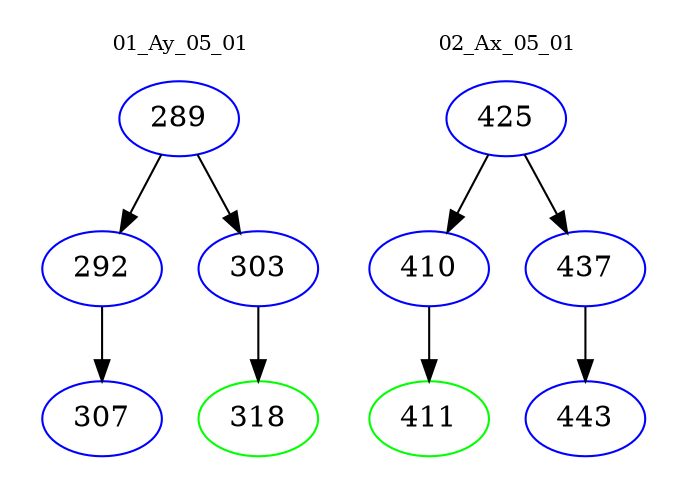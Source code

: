 digraph{
subgraph cluster_0 {
color = white
label = "01_Ay_05_01";
fontsize=10;
T0_289 [label="289", color="blue"]
T0_289 -> T0_292 [color="black"]
T0_292 [label="292", color="blue"]
T0_292 -> T0_307 [color="black"]
T0_307 [label="307", color="blue"]
T0_289 -> T0_303 [color="black"]
T0_303 [label="303", color="blue"]
T0_303 -> T0_318 [color="black"]
T0_318 [label="318", color="green"]
}
subgraph cluster_1 {
color = white
label = "02_Ax_05_01";
fontsize=10;
T1_425 [label="425", color="blue"]
T1_425 -> T1_410 [color="black"]
T1_410 [label="410", color="blue"]
T1_410 -> T1_411 [color="black"]
T1_411 [label="411", color="green"]
T1_425 -> T1_437 [color="black"]
T1_437 [label="437", color="blue"]
T1_437 -> T1_443 [color="black"]
T1_443 [label="443", color="blue"]
}
}
